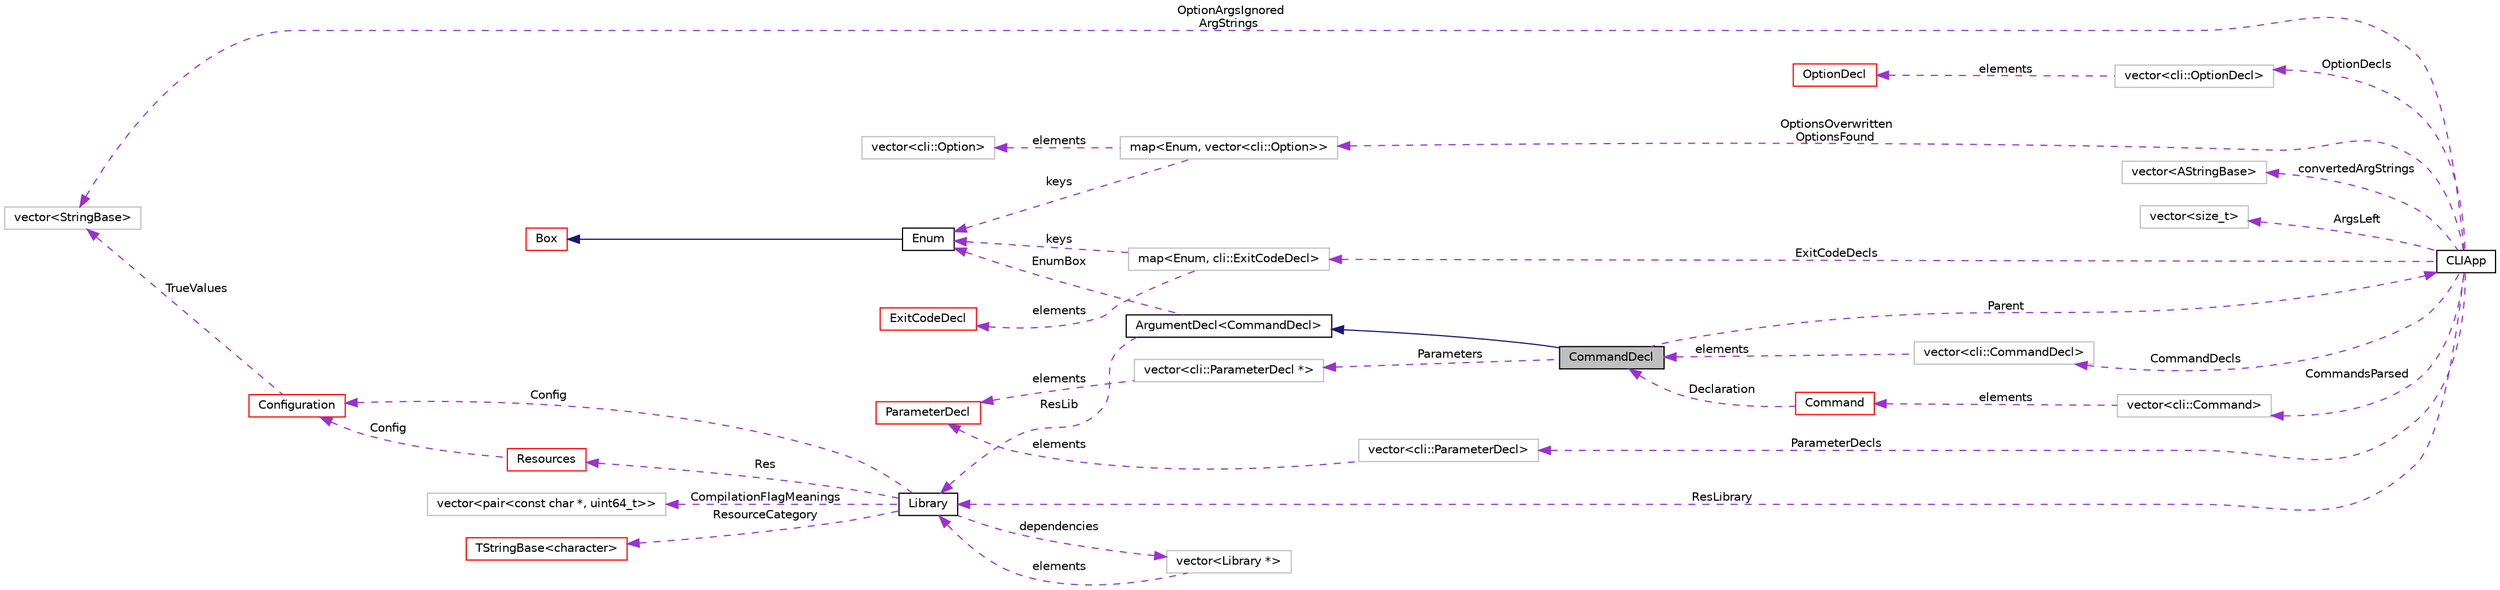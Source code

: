 digraph "CommandDecl"
{
  edge [fontname="Helvetica",fontsize="10",labelfontname="Helvetica",labelfontsize="10"];
  node [fontname="Helvetica",fontsize="10",shape=record];
  rankdir="LR";
  Node2 [label="CommandDecl",height=0.2,width=0.4,color="black", fillcolor="grey75", style="filled", fontcolor="black"];
  Node32 [label="vector\<StringBase\>",height=0.2,width=0.4,color="grey75", fillcolor="white", style="filled"];
  Node37 [label="vector\<Library *\>",height=0.2,width=0.4,color="grey75", fillcolor="white", style="filled"];
  Node38 [label="vector\<pair\<const char *, uint64_t\>\>",height=0.2,width=0.4,color="grey75", fillcolor="white", style="filled"];
  Node44 [label="vector\<cli::OptionDecl\>",height=0.2,width=0.4,color="grey75", fillcolor="white", style="filled"];
  Node47 [label="map\<Enum, vector\<cli::Option\>\>",height=0.2,width=0.4,color="grey75", fillcolor="white", style="filled"];
  Node48 [label="vector\<cli::Option\>",height=0.2,width=0.4,color="grey75", fillcolor="white", style="filled"];
  Node12 [label="vector\<AStringBase\>",height=0.2,width=0.4,color="grey75", fillcolor="white", style="filled"];
  Node51 [label="vector\<size_t\>",height=0.2,width=0.4,color="grey75", fillcolor="white", style="filled"];
  Node52 [label="vector\<cli::Command\>",height=0.2,width=0.4,color="grey75", fillcolor="white", style="filled"];
  Node58 [label="map\<Enum, cli::ExitCodeDecl\>",height=0.2,width=0.4,color="grey75", fillcolor="white", style="filled"];
  Node61 [label="vector\<cli::ParameterDecl\>",height=0.2,width=0.4,color="grey75", fillcolor="white", style="filled"];
  Node62 [label="vector\<cli::CommandDecl\>",height=0.2,width=0.4,color="grey75", fillcolor="white", style="filled"];
  Node63 [label="vector\<cli::ParameterDecl *\>",height=0.2,width=0.4,color="grey75", fillcolor="white", style="filled"];
  Node3 [label="ArgumentDecl\<CommandDecl\>",height=0.2,width=0.4,color="black", fillcolor="white", style="filled",URL="$structaworx_1_1lib_1_1cli_1_1ArgumentDecl.html"];
  Node5 [label="TStringBase\<character\>",height=0.2,width=0.4,color="red", fillcolor="white", style="filled",URL="$classaworx_1_1lib_1_1strings_1_1TStringBase.html"];
  Node2 -> Node53 [dir="back",color="darkorchid3",fontsize="10",style="dashed",label=" Declaration" ,fontname="Helvetica"];
  Node2 -> Node62 [dir="back",color="darkorchid3",fontsize="10",style="dashed",label=" elements" ,fontname="Helvetica"];
  Node3 -> Node2 [dir="back",color="midnightblue",fontsize="10",style="solid",fontname="Helvetica"];
  Node4 -> Node3 [dir="back",color="darkorchid3",fontsize="10",style="dashed",label=" ResLib" ,fontname="Helvetica"];
  Node4 -> Node37 [dir="back",color="darkorchid3",fontsize="10",style="dashed",label=" elements" ,fontname="Helvetica"];
  Node4 -> Node43 [dir="back",color="darkorchid3",fontsize="10",style="dashed",label=" ResLibrary" ,fontname="Helvetica"];
  Node5 -> Node4 [dir="back",color="darkorchid3",fontsize="10",style="dashed",label=" ResourceCategory" ,fontname="Helvetica"];
  Node7 -> Node4 [dir="back",color="darkorchid3",fontsize="10",style="dashed",label=" Res" ,fontname="Helvetica"];
  Node12 -> Node43 [dir="back",color="darkorchid3",fontsize="10",style="dashed",label=" convertedArgStrings" ,fontname="Helvetica"];
  Node19 -> Node4 [dir="back",color="darkorchid3",fontsize="10",style="dashed",label=" Config" ,fontname="Helvetica"];
  Node19 -> Node7 [dir="back",color="darkorchid3",fontsize="10",style="dashed",label=" Config" ,fontname="Helvetica"];
  Node32 -> Node19 [dir="back",color="darkorchid3",fontsize="10",style="dashed",label=" TrueValues" ,fontname="Helvetica"];
  Node32 -> Node43 [dir="back",color="darkorchid3",fontsize="10",style="dashed",label=" OptionArgsIgnored\nArgStrings" ,fontname="Helvetica"];
  Node37 -> Node4 [dir="back",color="darkorchid3",fontsize="10",style="dashed",label=" dependencies" ,fontname="Helvetica"];
  Node38 -> Node4 [dir="back",color="darkorchid3",fontsize="10",style="dashed",label=" CompilationFlagMeanings" ,fontname="Helvetica"];
  Node39 -> Node3 [dir="back",color="darkorchid3",fontsize="10",style="dashed",label=" EnumBox" ,fontname="Helvetica"];
  Node39 -> Node47 [dir="back",color="darkorchid3",fontsize="10",style="dashed",label=" keys" ,fontname="Helvetica"];
  Node39 -> Node58 [dir="back",color="darkorchid3",fontsize="10",style="dashed",label=" keys" ,fontname="Helvetica"];
  Node40 -> Node39 [dir="back",color="midnightblue",fontsize="10",style="solid",fontname="Helvetica"];
  Node43 -> Node2 [dir="back",color="darkorchid3",fontsize="10",style="dashed",label=" Parent" ,fontname="Helvetica"];
  Node44 -> Node43 [dir="back",color="darkorchid3",fontsize="10",style="dashed",label=" OptionDecls" ,fontname="Helvetica"];
  Node45 -> Node44 [dir="back",color="darkorchid3",fontsize="10",style="dashed",label=" elements" ,fontname="Helvetica"];
  Node47 -> Node43 [dir="back",color="darkorchid3",fontsize="10",style="dashed",label=" OptionsOverwritten\nOptionsFound" ,fontname="Helvetica"];
  Node48 -> Node47 [dir="back",color="darkorchid3",fontsize="10",style="dashed",label=" elements" ,fontname="Helvetica"];
  Node51 -> Node43 [dir="back",color="darkorchid3",fontsize="10",style="dashed",label=" ArgsLeft" ,fontname="Helvetica"];
  Node52 -> Node43 [dir="back",color="darkorchid3",fontsize="10",style="dashed",label=" CommandsParsed" ,fontname="Helvetica"];
  Node53 -> Node52 [dir="back",color="darkorchid3",fontsize="10",style="dashed",label=" elements" ,fontname="Helvetica"];
  Node56 -> Node61 [dir="back",color="darkorchid3",fontsize="10",style="dashed",label=" elements" ,fontname="Helvetica"];
  Node56 -> Node63 [dir="back",color="darkorchid3",fontsize="10",style="dashed",label=" elements" ,fontname="Helvetica"];
  Node58 -> Node43 [dir="back",color="darkorchid3",fontsize="10",style="dashed",label=" ExitCodeDecls" ,fontname="Helvetica"];
  Node59 -> Node58 [dir="back",color="darkorchid3",fontsize="10",style="dashed",label=" elements" ,fontname="Helvetica"];
  Node61 -> Node43 [dir="back",color="darkorchid3",fontsize="10",style="dashed",label=" ParameterDecls" ,fontname="Helvetica"];
  Node62 -> Node43 [dir="back",color="darkorchid3",fontsize="10",style="dashed",label=" CommandDecls" ,fontname="Helvetica"];
  Node63 -> Node2 [dir="back",color="darkorchid3",fontsize="10",style="dashed",label=" Parameters" ,fontname="Helvetica"];
  Node4 [label="Library",height=0.2,width=0.4,color="black", fillcolor="white", style="filled",URL="$classaworx_1_1lib_1_1lang_1_1Library.html"];
  Node7 [label="Resources",height=0.2,width=0.4,color="red", fillcolor="white", style="filled",URL="$classaworx_1_1lib_1_1lang_1_1Resources.html"];
  Node19 [label="Configuration",height=0.2,width=0.4,color="red", fillcolor="white", style="filled",URL="$classaworx_1_1lib_1_1config_1_1Configuration.html"];
  Node39 [label="Enum",height=0.2,width=0.4,color="black", fillcolor="white", style="filled",URL="$structaworx_1_1lib_1_1lang_1_1Enum.html"];
  Node40 [label="Box",height=0.2,width=0.4,color="red", fillcolor="white", style="filled",URL="$classaworx_1_1lib_1_1boxing_1_1Box.html"];
  Node43 [label="CLIApp",height=0.2,width=0.4,color="black", fillcolor="white", style="filled",URL="$classaworx_1_1lib_1_1cli_1_1CLIApp.html"];
  Node45 [label="OptionDecl",height=0.2,width=0.4,color="red", fillcolor="white", style="filled",URL="$structaworx_1_1lib_1_1cli_1_1OptionDecl.html"];
  Node53 [label="Command",height=0.2,width=0.4,color="red", fillcolor="white", style="filled",URL="$structaworx_1_1lib_1_1cli_1_1Command.html"];
  Node59 [label="ExitCodeDecl",height=0.2,width=0.4,color="red", fillcolor="white", style="filled",URL="$structaworx_1_1lib_1_1cli_1_1ExitCodeDecl.html"];
  Node56 [label="ParameterDecl",height=0.2,width=0.4,color="red", fillcolor="white", style="filled",URL="$structaworx_1_1lib_1_1cli_1_1ParameterDecl.html"];
}

